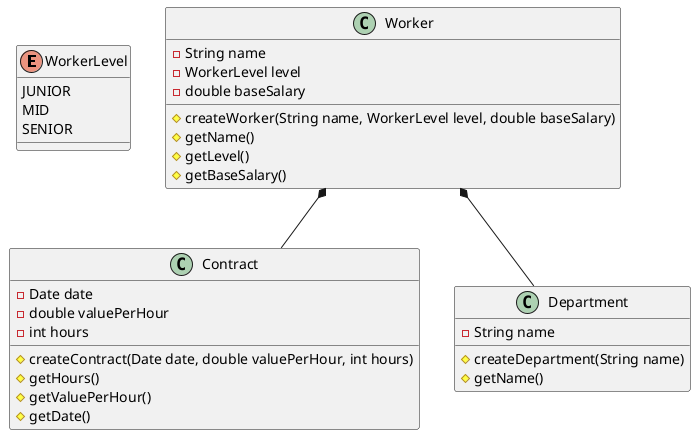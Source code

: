 @startuml

enum WorkerLevel {
    JUNIOR
    MID
    SENIOR
}

class Worker {
    - String name
    - WorkerLevel level
    - double baseSalary
    # createWorker(String name, WorkerLevel level, double baseSalary)
    # getName()
    # getLevel()
    # getBaseSalary()
}

class Contract {
    - Date date
    - double valuePerHour
    - int hours
    # createContract(Date date, double valuePerHour, int hours)
    # getHours()
    # getValuePerHour()
    # getDate()
}

class Department {
    - String name
    # createDepartment(String name)
    # getName()
}

Worker *-- Department
Worker *-- Contract
@enduml
